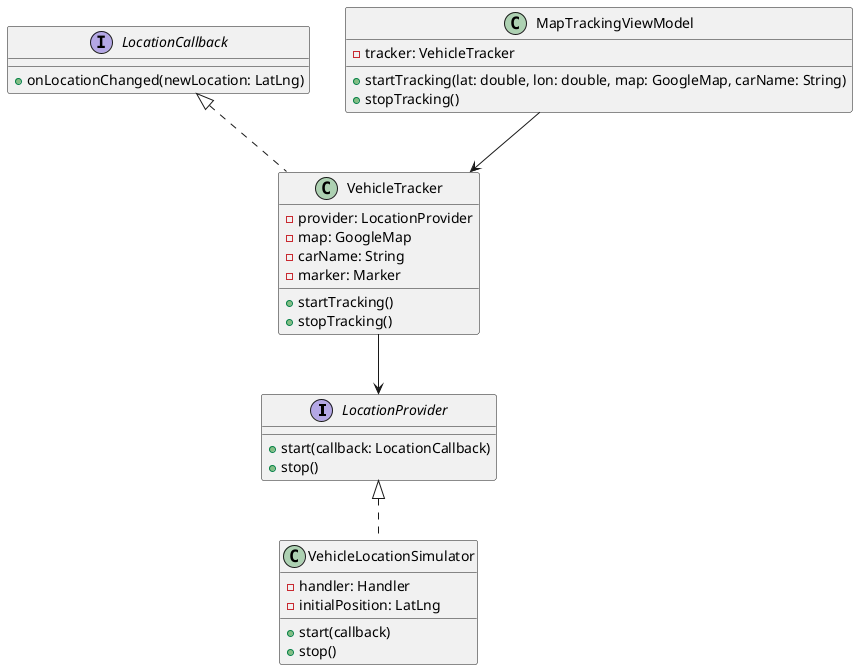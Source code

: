 @startuml
interface LocationProvider {
    +start(callback: LocationCallback)
    +stop()
}

interface LocationCallback {
    +onLocationChanged(newLocation: LatLng)
}

class VehicleLocationSimulator implements LocationProvider {
    -handler: Handler
    -initialPosition: LatLng
    +start(callback)
    +stop()
}

class VehicleTracker {
    -provider: LocationProvider
    -map: GoogleMap
    -carName: String
    -marker: Marker
    +startTracking()
    +stopTracking()
}

class MapTrackingViewModel {
    -tracker: VehicleTracker
    +startTracking(lat: double, lon: double, map: GoogleMap, carName: String)
    +stopTracking()
}


LocationCallback <|.. VehicleTracker
VehicleTracker --> LocationProvider
MapTrackingViewModel --> VehicleTracker
@enduml
